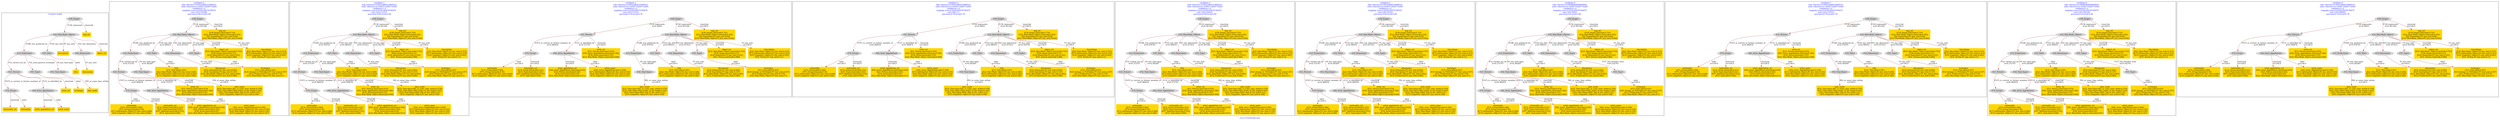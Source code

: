 digraph n0 {
fontcolor="blue"
remincross="true"
label="s12-s-19-artworks.json"
subgraph cluster_0 {
label="1-correct model"
n2[style="filled",color="white",fillcolor="lightgray",label="E12_Production1"];
n3[style="filled",color="white",fillcolor="lightgray",label="E21_Person1"];
n4[style="filled",color="white",fillcolor="lightgray",label="E55_Type1"];
n5[style="filled",color="white",fillcolor="lightgray",label="E52_Time-Span1"];
n6[style="filled",color="white",fillcolor="lightgray",label="E74_Group1"];
n7[style="filled",color="white",fillcolor="lightgray",label="E82_Actor_Appellation1"];
n8[shape="plaintext",style="filled",fillcolor="gold",label="artist_uri"];
n9[style="filled",color="white",fillcolor="lightgray",label="E22_Man-Made_Object1"];
n10[style="filled",color="white",fillcolor="lightgray",label="E35_Title1"];
n11[shape="plaintext",style="filled",fillcolor="gold",label="description"];
n12[style="filled",color="white",fillcolor="lightgray",label="E54_Dimension1"];
n13[shape="plaintext",style="filled",fillcolor="gold",label="object_uri"];
n14[shape="plaintext",style="filled",fillcolor="gold",label="title"];
n15[style="filled",color="white",fillcolor="lightgray",label="E38_Image1"];
n16[shape="plaintext",style="filled",fillcolor="gold",label="img_url"];
n17[shape="plaintext",style="filled",fillcolor="gold",label="date_made"];
n18[shape="plaintext",style="filled",fillcolor="gold",label="dimensions"];
n19[shape="plaintext",style="filled",fillcolor="gold",label="technique"];
n20[shape="plaintext",style="filled",fillcolor="gold",label="nationality_uri"];
n21[shape="plaintext",style="filled",fillcolor="gold",label="nationality"];
n22[shape="plaintext",style="filled",fillcolor="gold",label="artist_appellation_uri"];
n23[shape="plaintext",style="filled",fillcolor="gold",label="artist_name"];
}
subgraph cluster_1 {
label="candidate 0\nlink coherence:0.09523809523809523\nnode coherence:0.14285714285714285\nconfidence:1.0\nmapping score:0.4226190476190476\ncost:1203.105409\n-precision:0.89-recall:0.89"
n25[style="filled",color="white",fillcolor="lightgray",label="E12_Production1"];
n26[style="filled",color="white",fillcolor="lightgray",label="E21_Person1"];
n27[style="filled",color="white",fillcolor="lightgray",label="E52_Time-Span1"];
n28[style="filled",color="white",fillcolor="lightgray",label="E74_Group1"];
n29[style="filled",color="white",fillcolor="lightgray",label="E82_Actor_Appellation1"];
n30[style="filled",color="white",fillcolor="lightgray",label="E22_Man-Made_Object1"];
n31[style="filled",color="white",fillcolor="lightgray",label="E35_Title1"];
n32[style="filled",color="white",fillcolor="lightgray",label="E54_Dimension1"];
n33[style="filled",color="white",fillcolor="lightgray",label="E55_Type2"];
n34[style="filled",color="white",fillcolor="lightgray",label="E38_Image1"];
n35[shape="plaintext",style="filled",fillcolor="gold",label="technique\n[E55_Type,label,0.425]\n[E29_Design_or_Procedure,P3_has_note,0.297]\n[E12_Production,P3_has_note,0.179]\n[E22_Man-Made_Object,P3_has_note,0.1]"];
n36[shape="plaintext",style="filled",fillcolor="gold",label="artist_appellation_uri\n[E82_Actor_Appellation,classLink,0.634]\n[E21_Person,classLink,0.325]\n[E39_Actor,classLink,0.03]\n[E22_Man-Made_Object,classLink,0.011]"];
n37[shape="plaintext",style="filled",fillcolor="gold",label="title\n[E35_Title,label,0.281]\n[E22_Man-Made_Object,P3_has_note,0.268]\n[E73_Information_Object,P3_has_note,0.263]\n[E33_Linguistic_Object,P3_has_note,0.188]"];
n38[shape="plaintext",style="filled",fillcolor="gold",label="object_uri\n[E22_Man-Made_Object,classLink,0.723]\n[E38_Image,classLink,0.11]\n[E54_Dimension,P3_has_note,0.101]\n[E21_Person,classLink,0.066]"];
n39[shape="plaintext",style="filled",fillcolor="gold",label="artist_name\n[E82_Actor_Appellation,label,0.506]\n[E73_Information_Object,P3_has_note,0.193]\n[E22_Man-Made_Object,P3_has_note,0.154]\n[E33_Linguistic_Object,P3_has_note,0.147]"];
n40[shape="plaintext",style="filled",fillcolor="gold",label="img_url\n[E38_Image,classLink,0.714]\n[E22_Man-Made_Object,classLink,0.182]\n[E8_Acquisition,P3_has_note,0.06]\n[E22_Man-Made_Object,P3_has_note,0.044]"];
n41[shape="plaintext",style="filled",fillcolor="gold",label="nationality\n[E74_Group,label,0.566]\n[E74_Group,classLink,0.34]\n[E73_Information_Object,P3_has_note,0.048]\n[E33_Linguistic_Object,P3_has_note,0.046]"];
n42[shape="plaintext",style="filled",fillcolor="gold",label="date_made\n[E52_Time-Span,P82_at_some_time_within,0.578]\n[E52_Time-Span,P82a_begin_of_the_begin,0.183]\n[E52_Time-Span,P82b_end_of_the_end,0.131]\n[E33_Linguistic_Object,P3_has_note,0.108]"];
n43[shape="plaintext",style="filled",fillcolor="gold",label="artist_uri\n[E21_Person,classLink,0.474]\n[E82_Actor_Appellation,classLink,0.346]\n[E39_Actor,classLink,0.131]\n[E22_Man-Made_Object,classLink,0.049]"];
n44[shape="plaintext",style="filled",fillcolor="gold",label="dimensions\n[E54_Dimension,P3_has_note,0.692]\n[E34_Inscription,P3_has_note,0.127]\n[E22_Man-Made_Object,P3_has_note,0.092]\n[E12_Production,P3_has_note,0.089]"];
n45[shape="plaintext",style="filled",fillcolor="gold",label="description\n[E22_Man-Made_Object,P3_has_note,0.315]\n[E73_Information_Object,P3_has_note,0.313]\n[E33_Linguistic_Object,P3_has_note,0.263]\n[E21_Person,P3_has_note,0.11]"];
n46[shape="plaintext",style="filled",fillcolor="gold",label="nationality_uri\n[E74_Group,classLink,0.521]\n[E55_Type,classLink,0.221]\n[E57_Material,classLink,0.212]\n[E55_Type,label,0.046]"];
}
subgraph cluster_2 {
label="candidate 1\nlink coherence:0.09523809523809523\nnode coherence:0.14285714285714285\nconfidence:1.0\nmapping score:0.4226190476190476\ncost:1203.123537\n-precision:0.89-recall:0.89"
n48[style="filled",color="white",fillcolor="lightgray",label="E12_Production1"];
n49[style="filled",color="white",fillcolor="lightgray",label="E21_Person1"];
n50[style="filled",color="white",fillcolor="lightgray",label="E52_Time-Span1"];
n51[style="filled",color="white",fillcolor="lightgray",label="E74_Group1"];
n52[style="filled",color="white",fillcolor="lightgray",label="E82_Actor_Appellation2"];
n53[style="filled",color="white",fillcolor="lightgray",label="E22_Man-Made_Object1"];
n54[style="filled",color="white",fillcolor="lightgray",label="E35_Title1"];
n55[style="filled",color="white",fillcolor="lightgray",label="E54_Dimension1"];
n56[style="filled",color="white",fillcolor="lightgray",label="E55_Type2"];
n57[style="filled",color="white",fillcolor="lightgray",label="E38_Image1"];
n58[shape="plaintext",style="filled",fillcolor="gold",label="technique\n[E55_Type,label,0.425]\n[E29_Design_or_Procedure,P3_has_note,0.297]\n[E12_Production,P3_has_note,0.179]\n[E22_Man-Made_Object,P3_has_note,0.1]"];
n59[shape="plaintext",style="filled",fillcolor="gold",label="title\n[E35_Title,label,0.281]\n[E22_Man-Made_Object,P3_has_note,0.268]\n[E73_Information_Object,P3_has_note,0.263]\n[E33_Linguistic_Object,P3_has_note,0.188]"];
n60[shape="plaintext",style="filled",fillcolor="gold",label="object_uri\n[E22_Man-Made_Object,classLink,0.723]\n[E38_Image,classLink,0.11]\n[E54_Dimension,P3_has_note,0.101]\n[E21_Person,classLink,0.066]"];
n61[shape="plaintext",style="filled",fillcolor="gold",label="img_url\n[E38_Image,classLink,0.714]\n[E22_Man-Made_Object,classLink,0.182]\n[E8_Acquisition,P3_has_note,0.06]\n[E22_Man-Made_Object,P3_has_note,0.044]"];
n62[shape="plaintext",style="filled",fillcolor="gold",label="nationality\n[E74_Group,label,0.566]\n[E74_Group,classLink,0.34]\n[E73_Information_Object,P3_has_note,0.048]\n[E33_Linguistic_Object,P3_has_note,0.046]"];
n63[shape="plaintext",style="filled",fillcolor="gold",label="date_made\n[E52_Time-Span,P82_at_some_time_within,0.578]\n[E52_Time-Span,P82a_begin_of_the_begin,0.183]\n[E52_Time-Span,P82b_end_of_the_end,0.131]\n[E33_Linguistic_Object,P3_has_note,0.108]"];
n64[shape="plaintext",style="filled",fillcolor="gold",label="artist_uri\n[E21_Person,classLink,0.474]\n[E82_Actor_Appellation,classLink,0.346]\n[E39_Actor,classLink,0.131]\n[E22_Man-Made_Object,classLink,0.049]"];
n65[shape="plaintext",style="filled",fillcolor="gold",label="artist_appellation_uri\n[E82_Actor_Appellation,classLink,0.634]\n[E21_Person,classLink,0.325]\n[E39_Actor,classLink,0.03]\n[E22_Man-Made_Object,classLink,0.011]"];
n66[shape="plaintext",style="filled",fillcolor="gold",label="dimensions\n[E54_Dimension,P3_has_note,0.692]\n[E34_Inscription,P3_has_note,0.127]\n[E22_Man-Made_Object,P3_has_note,0.092]\n[E12_Production,P3_has_note,0.089]"];
n67[shape="plaintext",style="filled",fillcolor="gold",label="artist_name\n[E82_Actor_Appellation,label,0.506]\n[E73_Information_Object,P3_has_note,0.193]\n[E22_Man-Made_Object,P3_has_note,0.154]\n[E33_Linguistic_Object,P3_has_note,0.147]"];
n68[shape="plaintext",style="filled",fillcolor="gold",label="description\n[E22_Man-Made_Object,P3_has_note,0.315]\n[E73_Information_Object,P3_has_note,0.313]\n[E33_Linguistic_Object,P3_has_note,0.263]\n[E21_Person,P3_has_note,0.11]"];
n69[shape="plaintext",style="filled",fillcolor="gold",label="nationality_uri\n[E74_Group,classLink,0.521]\n[E55_Type,classLink,0.221]\n[E57_Material,classLink,0.212]\n[E55_Type,label,0.046]"];
}
subgraph cluster_3 {
label="candidate 2\nlink coherence:0.09523809523809523\nnode coherence:0.14285714285714285\nconfidence:1.0\nmapping score:0.4226190476190476\ncost:1203.131872\n-precision:0.78-recall:0.78"
n71[style="filled",color="white",fillcolor="lightgray",label="E12_Production1"];
n72[style="filled",color="white",fillcolor="lightgray",label="E52_Time-Span1"];
n73[style="filled",color="white",fillcolor="lightgray",label="E21_Person1"];
n74[style="filled",color="white",fillcolor="lightgray",label="E74_Group1"];
n75[style="filled",color="white",fillcolor="lightgray",label="E82_Actor_Appellation1"];
n76[style="filled",color="white",fillcolor="lightgray",label="E22_Man-Made_Object1"];
n77[style="filled",color="white",fillcolor="lightgray",label="E35_Title1"];
n78[style="filled",color="white",fillcolor="lightgray",label="E54_Dimension1"];
n79[style="filled",color="white",fillcolor="lightgray",label="E55_Type2"];
n80[style="filled",color="white",fillcolor="lightgray",label="E38_Image1"];
n81[shape="plaintext",style="filled",fillcolor="gold",label="technique\n[E55_Type,label,0.425]\n[E29_Design_or_Procedure,P3_has_note,0.297]\n[E12_Production,P3_has_note,0.179]\n[E22_Man-Made_Object,P3_has_note,0.1]"];
n82[shape="plaintext",style="filled",fillcolor="gold",label="artist_appellation_uri\n[E82_Actor_Appellation,classLink,0.634]\n[E21_Person,classLink,0.325]\n[E39_Actor,classLink,0.03]\n[E22_Man-Made_Object,classLink,0.011]"];
n83[shape="plaintext",style="filled",fillcolor="gold",label="title\n[E35_Title,label,0.281]\n[E22_Man-Made_Object,P3_has_note,0.268]\n[E73_Information_Object,P3_has_note,0.263]\n[E33_Linguistic_Object,P3_has_note,0.188]"];
n84[shape="plaintext",style="filled",fillcolor="gold",label="object_uri\n[E22_Man-Made_Object,classLink,0.723]\n[E38_Image,classLink,0.11]\n[E54_Dimension,P3_has_note,0.101]\n[E21_Person,classLink,0.066]"];
n85[shape="plaintext",style="filled",fillcolor="gold",label="artist_name\n[E82_Actor_Appellation,label,0.506]\n[E73_Information_Object,P3_has_note,0.193]\n[E22_Man-Made_Object,P3_has_note,0.154]\n[E33_Linguistic_Object,P3_has_note,0.147]"];
n86[shape="plaintext",style="filled",fillcolor="gold",label="img_url\n[E38_Image,classLink,0.714]\n[E22_Man-Made_Object,classLink,0.182]\n[E8_Acquisition,P3_has_note,0.06]\n[E22_Man-Made_Object,P3_has_note,0.044]"];
n87[shape="plaintext",style="filled",fillcolor="gold",label="nationality\n[E74_Group,label,0.566]\n[E74_Group,classLink,0.34]\n[E73_Information_Object,P3_has_note,0.048]\n[E33_Linguistic_Object,P3_has_note,0.046]"];
n88[shape="plaintext",style="filled",fillcolor="gold",label="date_made\n[E52_Time-Span,P82_at_some_time_within,0.578]\n[E52_Time-Span,P82a_begin_of_the_begin,0.183]\n[E52_Time-Span,P82b_end_of_the_end,0.131]\n[E33_Linguistic_Object,P3_has_note,0.108]"];
n89[shape="plaintext",style="filled",fillcolor="gold",label="artist_uri\n[E21_Person,classLink,0.474]\n[E82_Actor_Appellation,classLink,0.346]\n[E39_Actor,classLink,0.131]\n[E22_Man-Made_Object,classLink,0.049]"];
n90[shape="plaintext",style="filled",fillcolor="gold",label="dimensions\n[E54_Dimension,P3_has_note,0.692]\n[E34_Inscription,P3_has_note,0.127]\n[E22_Man-Made_Object,P3_has_note,0.092]\n[E12_Production,P3_has_note,0.089]"];
n91[shape="plaintext",style="filled",fillcolor="gold",label="description\n[E22_Man-Made_Object,P3_has_note,0.315]\n[E73_Information_Object,P3_has_note,0.313]\n[E33_Linguistic_Object,P3_has_note,0.263]\n[E21_Person,P3_has_note,0.11]"];
n92[shape="plaintext",style="filled",fillcolor="gold",label="nationality_uri\n[E74_Group,classLink,0.521]\n[E55_Type,classLink,0.221]\n[E57_Material,classLink,0.212]\n[E55_Type,label,0.046]"];
}
subgraph cluster_4 {
label="candidate 3\nlink coherence:0.09523809523809523\nnode coherence:0.14285714285714285\nconfidence:1.0\nmapping score:0.4226190476190476\ncost:1203.15\n-precision:0.78-recall:0.78"
n94[style="filled",color="white",fillcolor="lightgray",label="E12_Production1"];
n95[style="filled",color="white",fillcolor="lightgray",label="E52_Time-Span1"];
n96[style="filled",color="white",fillcolor="lightgray",label="E21_Person1"];
n97[style="filled",color="white",fillcolor="lightgray",label="E74_Group1"];
n98[style="filled",color="white",fillcolor="lightgray",label="E82_Actor_Appellation2"];
n99[style="filled",color="white",fillcolor="lightgray",label="E22_Man-Made_Object1"];
n100[style="filled",color="white",fillcolor="lightgray",label="E35_Title1"];
n101[style="filled",color="white",fillcolor="lightgray",label="E54_Dimension1"];
n102[style="filled",color="white",fillcolor="lightgray",label="E55_Type2"];
n103[style="filled",color="white",fillcolor="lightgray",label="E38_Image1"];
n104[shape="plaintext",style="filled",fillcolor="gold",label="technique\n[E55_Type,label,0.425]\n[E29_Design_or_Procedure,P3_has_note,0.297]\n[E12_Production,P3_has_note,0.179]\n[E22_Man-Made_Object,P3_has_note,0.1]"];
n105[shape="plaintext",style="filled",fillcolor="gold",label="title\n[E35_Title,label,0.281]\n[E22_Man-Made_Object,P3_has_note,0.268]\n[E73_Information_Object,P3_has_note,0.263]\n[E33_Linguistic_Object,P3_has_note,0.188]"];
n106[shape="plaintext",style="filled",fillcolor="gold",label="object_uri\n[E22_Man-Made_Object,classLink,0.723]\n[E38_Image,classLink,0.11]\n[E54_Dimension,P3_has_note,0.101]\n[E21_Person,classLink,0.066]"];
n107[shape="plaintext",style="filled",fillcolor="gold",label="img_url\n[E38_Image,classLink,0.714]\n[E22_Man-Made_Object,classLink,0.182]\n[E8_Acquisition,P3_has_note,0.06]\n[E22_Man-Made_Object,P3_has_note,0.044]"];
n108[shape="plaintext",style="filled",fillcolor="gold",label="nationality\n[E74_Group,label,0.566]\n[E74_Group,classLink,0.34]\n[E73_Information_Object,P3_has_note,0.048]\n[E33_Linguistic_Object,P3_has_note,0.046]"];
n109[shape="plaintext",style="filled",fillcolor="gold",label="date_made\n[E52_Time-Span,P82_at_some_time_within,0.578]\n[E52_Time-Span,P82a_begin_of_the_begin,0.183]\n[E52_Time-Span,P82b_end_of_the_end,0.131]\n[E33_Linguistic_Object,P3_has_note,0.108]"];
n110[shape="plaintext",style="filled",fillcolor="gold",label="artist_uri\n[E21_Person,classLink,0.474]\n[E82_Actor_Appellation,classLink,0.346]\n[E39_Actor,classLink,0.131]\n[E22_Man-Made_Object,classLink,0.049]"];
n111[shape="plaintext",style="filled",fillcolor="gold",label="artist_appellation_uri\n[E82_Actor_Appellation,classLink,0.634]\n[E21_Person,classLink,0.325]\n[E39_Actor,classLink,0.03]\n[E22_Man-Made_Object,classLink,0.011]"];
n112[shape="plaintext",style="filled",fillcolor="gold",label="dimensions\n[E54_Dimension,P3_has_note,0.692]\n[E34_Inscription,P3_has_note,0.127]\n[E22_Man-Made_Object,P3_has_note,0.092]\n[E12_Production,P3_has_note,0.089]"];
n113[shape="plaintext",style="filled",fillcolor="gold",label="artist_name\n[E82_Actor_Appellation,label,0.506]\n[E73_Information_Object,P3_has_note,0.193]\n[E22_Man-Made_Object,P3_has_note,0.154]\n[E33_Linguistic_Object,P3_has_note,0.147]"];
n114[shape="plaintext",style="filled",fillcolor="gold",label="description\n[E22_Man-Made_Object,P3_has_note,0.315]\n[E73_Information_Object,P3_has_note,0.313]\n[E33_Linguistic_Object,P3_has_note,0.263]\n[E21_Person,P3_has_note,0.11]"];
n115[shape="plaintext",style="filled",fillcolor="gold",label="nationality_uri\n[E74_Group,classLink,0.521]\n[E55_Type,classLink,0.221]\n[E57_Material,classLink,0.212]\n[E55_Type,label,0.046]"];
}
subgraph cluster_5 {
label="candidate 4\nlink coherence:0.09523809523809523\nnode coherence:0.14285714285714285\nconfidence:1.0\nmapping score:0.4226190476190476\ncost:1203.244051\n-precision:0.89-recall:0.89"
n117[style="filled",color="white",fillcolor="lightgray",label="E12_Production1"];
n118[style="filled",color="white",fillcolor="lightgray",label="E21_Person1"];
n119[style="filled",color="white",fillcolor="lightgray",label="E52_Time-Span1"];
n120[style="filled",color="white",fillcolor="lightgray",label="E74_Group1"];
n121[style="filled",color="white",fillcolor="lightgray",label="E82_Actor_Appellation1"];
n122[style="filled",color="white",fillcolor="lightgray",label="E22_Man-Made_Object1"];
n123[style="filled",color="white",fillcolor="lightgray",label="E35_Title1"];
n124[style="filled",color="white",fillcolor="lightgray",label="E54_Dimension1"];
n125[style="filled",color="white",fillcolor="lightgray",label="E55_Type1"];
n126[style="filled",color="white",fillcolor="lightgray",label="E38_Image1"];
n127[shape="plaintext",style="filled",fillcolor="gold",label="artist_appellation_uri\n[E82_Actor_Appellation,classLink,0.634]\n[E21_Person,classLink,0.325]\n[E39_Actor,classLink,0.03]\n[E22_Man-Made_Object,classLink,0.011]"];
n128[shape="plaintext",style="filled",fillcolor="gold",label="title\n[E35_Title,label,0.281]\n[E22_Man-Made_Object,P3_has_note,0.268]\n[E73_Information_Object,P3_has_note,0.263]\n[E33_Linguistic_Object,P3_has_note,0.188]"];
n129[shape="plaintext",style="filled",fillcolor="gold",label="object_uri\n[E22_Man-Made_Object,classLink,0.723]\n[E38_Image,classLink,0.11]\n[E54_Dimension,P3_has_note,0.101]\n[E21_Person,classLink,0.066]"];
n130[shape="plaintext",style="filled",fillcolor="gold",label="artist_name\n[E82_Actor_Appellation,label,0.506]\n[E73_Information_Object,P3_has_note,0.193]\n[E22_Man-Made_Object,P3_has_note,0.154]\n[E33_Linguistic_Object,P3_has_note,0.147]"];
n131[shape="plaintext",style="filled",fillcolor="gold",label="img_url\n[E38_Image,classLink,0.714]\n[E22_Man-Made_Object,classLink,0.182]\n[E8_Acquisition,P3_has_note,0.06]\n[E22_Man-Made_Object,P3_has_note,0.044]"];
n132[shape="plaintext",style="filled",fillcolor="gold",label="nationality\n[E74_Group,label,0.566]\n[E74_Group,classLink,0.34]\n[E73_Information_Object,P3_has_note,0.048]\n[E33_Linguistic_Object,P3_has_note,0.046]"];
n133[shape="plaintext",style="filled",fillcolor="gold",label="date_made\n[E52_Time-Span,P82_at_some_time_within,0.578]\n[E52_Time-Span,P82a_begin_of_the_begin,0.183]\n[E52_Time-Span,P82b_end_of_the_end,0.131]\n[E33_Linguistic_Object,P3_has_note,0.108]"];
n134[shape="plaintext",style="filled",fillcolor="gold",label="artist_uri\n[E21_Person,classLink,0.474]\n[E82_Actor_Appellation,classLink,0.346]\n[E39_Actor,classLink,0.131]\n[E22_Man-Made_Object,classLink,0.049]"];
n135[shape="plaintext",style="filled",fillcolor="gold",label="dimensions\n[E54_Dimension,P3_has_note,0.692]\n[E34_Inscription,P3_has_note,0.127]\n[E22_Man-Made_Object,P3_has_note,0.092]\n[E12_Production,P3_has_note,0.089]"];
n136[shape="plaintext",style="filled",fillcolor="gold",label="technique\n[E55_Type,label,0.425]\n[E29_Design_or_Procedure,P3_has_note,0.297]\n[E12_Production,P3_has_note,0.179]\n[E22_Man-Made_Object,P3_has_note,0.1]"];
n137[shape="plaintext",style="filled",fillcolor="gold",label="description\n[E22_Man-Made_Object,P3_has_note,0.315]\n[E73_Information_Object,P3_has_note,0.313]\n[E33_Linguistic_Object,P3_has_note,0.263]\n[E21_Person,P3_has_note,0.11]"];
n138[shape="plaintext",style="filled",fillcolor="gold",label="nationality_uri\n[E74_Group,classLink,0.521]\n[E55_Type,classLink,0.221]\n[E57_Material,classLink,0.212]\n[E55_Type,label,0.046]"];
}
subgraph cluster_6 {
label="candidate 5\nlink coherence:0.09523809523809523\nnode coherence:0.14285714285714285\nconfidence:1.0\nmapping score:0.4226190476190476\ncost:1203.26218\n-precision:0.89-recall:0.89"
n140[style="filled",color="white",fillcolor="lightgray",label="E12_Production1"];
n141[style="filled",color="white",fillcolor="lightgray",label="E21_Person1"];
n142[style="filled",color="white",fillcolor="lightgray",label="E52_Time-Span1"];
n143[style="filled",color="white",fillcolor="lightgray",label="E74_Group1"];
n144[style="filled",color="white",fillcolor="lightgray",label="E82_Actor_Appellation2"];
n145[style="filled",color="white",fillcolor="lightgray",label="E22_Man-Made_Object1"];
n146[style="filled",color="white",fillcolor="lightgray",label="E35_Title1"];
n147[style="filled",color="white",fillcolor="lightgray",label="E54_Dimension1"];
n148[style="filled",color="white",fillcolor="lightgray",label="E55_Type1"];
n149[style="filled",color="white",fillcolor="lightgray",label="E38_Image1"];
n150[shape="plaintext",style="filled",fillcolor="gold",label="title\n[E35_Title,label,0.281]\n[E22_Man-Made_Object,P3_has_note,0.268]\n[E73_Information_Object,P3_has_note,0.263]\n[E33_Linguistic_Object,P3_has_note,0.188]"];
n151[shape="plaintext",style="filled",fillcolor="gold",label="object_uri\n[E22_Man-Made_Object,classLink,0.723]\n[E38_Image,classLink,0.11]\n[E54_Dimension,P3_has_note,0.101]\n[E21_Person,classLink,0.066]"];
n152[shape="plaintext",style="filled",fillcolor="gold",label="img_url\n[E38_Image,classLink,0.714]\n[E22_Man-Made_Object,classLink,0.182]\n[E8_Acquisition,P3_has_note,0.06]\n[E22_Man-Made_Object,P3_has_note,0.044]"];
n153[shape="plaintext",style="filled",fillcolor="gold",label="nationality\n[E74_Group,label,0.566]\n[E74_Group,classLink,0.34]\n[E73_Information_Object,P3_has_note,0.048]\n[E33_Linguistic_Object,P3_has_note,0.046]"];
n154[shape="plaintext",style="filled",fillcolor="gold",label="date_made\n[E52_Time-Span,P82_at_some_time_within,0.578]\n[E52_Time-Span,P82a_begin_of_the_begin,0.183]\n[E52_Time-Span,P82b_end_of_the_end,0.131]\n[E33_Linguistic_Object,P3_has_note,0.108]"];
n155[shape="plaintext",style="filled",fillcolor="gold",label="artist_uri\n[E21_Person,classLink,0.474]\n[E82_Actor_Appellation,classLink,0.346]\n[E39_Actor,classLink,0.131]\n[E22_Man-Made_Object,classLink,0.049]"];
n156[shape="plaintext",style="filled",fillcolor="gold",label="artist_appellation_uri\n[E82_Actor_Appellation,classLink,0.634]\n[E21_Person,classLink,0.325]\n[E39_Actor,classLink,0.03]\n[E22_Man-Made_Object,classLink,0.011]"];
n157[shape="plaintext",style="filled",fillcolor="gold",label="dimensions\n[E54_Dimension,P3_has_note,0.692]\n[E34_Inscription,P3_has_note,0.127]\n[E22_Man-Made_Object,P3_has_note,0.092]\n[E12_Production,P3_has_note,0.089]"];
n158[shape="plaintext",style="filled",fillcolor="gold",label="technique\n[E55_Type,label,0.425]\n[E29_Design_or_Procedure,P3_has_note,0.297]\n[E12_Production,P3_has_note,0.179]\n[E22_Man-Made_Object,P3_has_note,0.1]"];
n159[shape="plaintext",style="filled",fillcolor="gold",label="artist_name\n[E82_Actor_Appellation,label,0.506]\n[E73_Information_Object,P3_has_note,0.193]\n[E22_Man-Made_Object,P3_has_note,0.154]\n[E33_Linguistic_Object,P3_has_note,0.147]"];
n160[shape="plaintext",style="filled",fillcolor="gold",label="description\n[E22_Man-Made_Object,P3_has_note,0.315]\n[E73_Information_Object,P3_has_note,0.313]\n[E33_Linguistic_Object,P3_has_note,0.263]\n[E21_Person,P3_has_note,0.11]"];
n161[shape="plaintext",style="filled",fillcolor="gold",label="nationality_uri\n[E74_Group,classLink,0.521]\n[E55_Type,classLink,0.221]\n[E57_Material,classLink,0.212]\n[E55_Type,label,0.046]"];
}
subgraph cluster_7 {
label="candidate 6\nlink coherence:0.09090909090909091\nnode coherence:0.14285714285714285\nconfidence:1.0\nmapping score:0.4226190476190476\ncost:1203.26811\n-precision:0.8-recall:0.89"
n163[style="filled",color="white",fillcolor="lightgray",label="E12_Production1"];
n164[style="filled",color="white",fillcolor="lightgray",label="E21_Person1"];
n165[style="filled",color="white",fillcolor="lightgray",label="E52_Time-Span1"];
n166[style="filled",color="white",fillcolor="lightgray",label="E74_Group1"];
n167[style="filled",color="white",fillcolor="lightgray",label="E82_Actor_Appellation1"];
n168[style="filled",color="white",fillcolor="lightgray",label="E22_Man-Made_Object1"];
n169[style="filled",color="white",fillcolor="lightgray",label="E35_Title1"];
n170[style="filled",color="white",fillcolor="lightgray",label="E54_Dimension1"];
n171[style="filled",color="white",fillcolor="lightgray",label="E55_Type2"];
n172[style="filled",color="white",fillcolor="lightgray",label="E38_Image1"];
n173[style="filled",color="white",fillcolor="lightgray",label="E55_Type1"];
n174[shape="plaintext",style="filled",fillcolor="gold",label="artist_appellation_uri\n[E82_Actor_Appellation,classLink,0.634]\n[E21_Person,classLink,0.325]\n[E39_Actor,classLink,0.03]\n[E22_Man-Made_Object,classLink,0.011]"];
n175[shape="plaintext",style="filled",fillcolor="gold",label="title\n[E35_Title,label,0.281]\n[E22_Man-Made_Object,P3_has_note,0.268]\n[E73_Information_Object,P3_has_note,0.263]\n[E33_Linguistic_Object,P3_has_note,0.188]"];
n176[shape="plaintext",style="filled",fillcolor="gold",label="object_uri\n[E22_Man-Made_Object,classLink,0.723]\n[E38_Image,classLink,0.11]\n[E54_Dimension,P3_has_note,0.101]\n[E21_Person,classLink,0.066]"];
n177[shape="plaintext",style="filled",fillcolor="gold",label="artist_name\n[E82_Actor_Appellation,label,0.506]\n[E73_Information_Object,P3_has_note,0.193]\n[E22_Man-Made_Object,P3_has_note,0.154]\n[E33_Linguistic_Object,P3_has_note,0.147]"];
n178[shape="plaintext",style="filled",fillcolor="gold",label="img_url\n[E38_Image,classLink,0.714]\n[E22_Man-Made_Object,classLink,0.182]\n[E8_Acquisition,P3_has_note,0.06]\n[E22_Man-Made_Object,P3_has_note,0.044]"];
n179[shape="plaintext",style="filled",fillcolor="gold",label="nationality\n[E74_Group,label,0.566]\n[E74_Group,classLink,0.34]\n[E73_Information_Object,P3_has_note,0.048]\n[E33_Linguistic_Object,P3_has_note,0.046]"];
n180[shape="plaintext",style="filled",fillcolor="gold",label="date_made\n[E52_Time-Span,P82_at_some_time_within,0.578]\n[E52_Time-Span,P82a_begin_of_the_begin,0.183]\n[E52_Time-Span,P82b_end_of_the_end,0.131]\n[E33_Linguistic_Object,P3_has_note,0.108]"];
n181[shape="plaintext",style="filled",fillcolor="gold",label="artist_uri\n[E21_Person,classLink,0.474]\n[E82_Actor_Appellation,classLink,0.346]\n[E39_Actor,classLink,0.131]\n[E22_Man-Made_Object,classLink,0.049]"];
n182[shape="plaintext",style="filled",fillcolor="gold",label="dimensions\n[E54_Dimension,P3_has_note,0.692]\n[E34_Inscription,P3_has_note,0.127]\n[E22_Man-Made_Object,P3_has_note,0.092]\n[E12_Production,P3_has_note,0.089]"];
n183[shape="plaintext",style="filled",fillcolor="gold",label="technique\n[E55_Type,label,0.425]\n[E29_Design_or_Procedure,P3_has_note,0.297]\n[E12_Production,P3_has_note,0.179]\n[E22_Man-Made_Object,P3_has_note,0.1]"];
n184[shape="plaintext",style="filled",fillcolor="gold",label="description\n[E22_Man-Made_Object,P3_has_note,0.315]\n[E73_Information_Object,P3_has_note,0.313]\n[E33_Linguistic_Object,P3_has_note,0.263]\n[E21_Person,P3_has_note,0.11]"];
n185[shape="plaintext",style="filled",fillcolor="gold",label="nationality_uri\n[E74_Group,classLink,0.521]\n[E55_Type,classLink,0.221]\n[E57_Material,classLink,0.212]\n[E55_Type,label,0.046]"];
}
subgraph cluster_8 {
label="candidate 7\nlink coherence:0.09523809523809523\nnode coherence:0.14285714285714285\nconfidence:1.0\nmapping score:0.4226190476190476\ncost:1203.270514\n-precision:0.78-recall:0.78"
n187[style="filled",color="white",fillcolor="lightgray",label="E12_Production1"];
n188[style="filled",color="white",fillcolor="lightgray",label="E52_Time-Span1"];
n189[style="filled",color="white",fillcolor="lightgray",label="E21_Person1"];
n190[style="filled",color="white",fillcolor="lightgray",label="E74_Group1"];
n191[style="filled",color="white",fillcolor="lightgray",label="E82_Actor_Appellation1"];
n192[style="filled",color="white",fillcolor="lightgray",label="E22_Man-Made_Object1"];
n193[style="filled",color="white",fillcolor="lightgray",label="E35_Title1"];
n194[style="filled",color="white",fillcolor="lightgray",label="E54_Dimension1"];
n195[style="filled",color="white",fillcolor="lightgray",label="E55_Type1"];
n196[style="filled",color="white",fillcolor="lightgray",label="E38_Image1"];
n197[shape="plaintext",style="filled",fillcolor="gold",label="artist_appellation_uri\n[E82_Actor_Appellation,classLink,0.634]\n[E21_Person,classLink,0.325]\n[E39_Actor,classLink,0.03]\n[E22_Man-Made_Object,classLink,0.011]"];
n198[shape="plaintext",style="filled",fillcolor="gold",label="title\n[E35_Title,label,0.281]\n[E22_Man-Made_Object,P3_has_note,0.268]\n[E73_Information_Object,P3_has_note,0.263]\n[E33_Linguistic_Object,P3_has_note,0.188]"];
n199[shape="plaintext",style="filled",fillcolor="gold",label="object_uri\n[E22_Man-Made_Object,classLink,0.723]\n[E38_Image,classLink,0.11]\n[E54_Dimension,P3_has_note,0.101]\n[E21_Person,classLink,0.066]"];
n200[shape="plaintext",style="filled",fillcolor="gold",label="artist_name\n[E82_Actor_Appellation,label,0.506]\n[E73_Information_Object,P3_has_note,0.193]\n[E22_Man-Made_Object,P3_has_note,0.154]\n[E33_Linguistic_Object,P3_has_note,0.147]"];
n201[shape="plaintext",style="filled",fillcolor="gold",label="img_url\n[E38_Image,classLink,0.714]\n[E22_Man-Made_Object,classLink,0.182]\n[E8_Acquisition,P3_has_note,0.06]\n[E22_Man-Made_Object,P3_has_note,0.044]"];
n202[shape="plaintext",style="filled",fillcolor="gold",label="nationality\n[E74_Group,label,0.566]\n[E74_Group,classLink,0.34]\n[E73_Information_Object,P3_has_note,0.048]\n[E33_Linguistic_Object,P3_has_note,0.046]"];
n203[shape="plaintext",style="filled",fillcolor="gold",label="date_made\n[E52_Time-Span,P82_at_some_time_within,0.578]\n[E52_Time-Span,P82a_begin_of_the_begin,0.183]\n[E52_Time-Span,P82b_end_of_the_end,0.131]\n[E33_Linguistic_Object,P3_has_note,0.108]"];
n204[shape="plaintext",style="filled",fillcolor="gold",label="artist_uri\n[E21_Person,classLink,0.474]\n[E82_Actor_Appellation,classLink,0.346]\n[E39_Actor,classLink,0.131]\n[E22_Man-Made_Object,classLink,0.049]"];
n205[shape="plaintext",style="filled",fillcolor="gold",label="dimensions\n[E54_Dimension,P3_has_note,0.692]\n[E34_Inscription,P3_has_note,0.127]\n[E22_Man-Made_Object,P3_has_note,0.092]\n[E12_Production,P3_has_note,0.089]"];
n206[shape="plaintext",style="filled",fillcolor="gold",label="technique\n[E55_Type,label,0.425]\n[E29_Design_or_Procedure,P3_has_note,0.297]\n[E12_Production,P3_has_note,0.179]\n[E22_Man-Made_Object,P3_has_note,0.1]"];
n207[shape="plaintext",style="filled",fillcolor="gold",label="description\n[E22_Man-Made_Object,P3_has_note,0.315]\n[E73_Information_Object,P3_has_note,0.313]\n[E33_Linguistic_Object,P3_has_note,0.263]\n[E21_Person,P3_has_note,0.11]"];
n208[shape="plaintext",style="filled",fillcolor="gold",label="nationality_uri\n[E74_Group,classLink,0.521]\n[E55_Type,classLink,0.221]\n[E57_Material,classLink,0.212]\n[E55_Type,label,0.046]"];
}
subgraph cluster_9 {
label="candidate 8\nlink coherence:0.09090909090909091\nnode coherence:0.14285714285714285\nconfidence:1.0\nmapping score:0.4226190476190476\ncost:1203.286238\n-precision:0.8-recall:0.89"
n210[style="filled",color="white",fillcolor="lightgray",label="E12_Production1"];
n211[style="filled",color="white",fillcolor="lightgray",label="E21_Person1"];
n212[style="filled",color="white",fillcolor="lightgray",label="E52_Time-Span1"];
n213[style="filled",color="white",fillcolor="lightgray",label="E74_Group1"];
n214[style="filled",color="white",fillcolor="lightgray",label="E82_Actor_Appellation2"];
n215[style="filled",color="white",fillcolor="lightgray",label="E22_Man-Made_Object1"];
n216[style="filled",color="white",fillcolor="lightgray",label="E35_Title1"];
n217[style="filled",color="white",fillcolor="lightgray",label="E54_Dimension1"];
n218[style="filled",color="white",fillcolor="lightgray",label="E55_Type2"];
n219[style="filled",color="white",fillcolor="lightgray",label="E38_Image1"];
n220[style="filled",color="white",fillcolor="lightgray",label="E55_Type1"];
n221[shape="plaintext",style="filled",fillcolor="gold",label="title\n[E35_Title,label,0.281]\n[E22_Man-Made_Object,P3_has_note,0.268]\n[E73_Information_Object,P3_has_note,0.263]\n[E33_Linguistic_Object,P3_has_note,0.188]"];
n222[shape="plaintext",style="filled",fillcolor="gold",label="object_uri\n[E22_Man-Made_Object,classLink,0.723]\n[E38_Image,classLink,0.11]\n[E54_Dimension,P3_has_note,0.101]\n[E21_Person,classLink,0.066]"];
n223[shape="plaintext",style="filled",fillcolor="gold",label="img_url\n[E38_Image,classLink,0.714]\n[E22_Man-Made_Object,classLink,0.182]\n[E8_Acquisition,P3_has_note,0.06]\n[E22_Man-Made_Object,P3_has_note,0.044]"];
n224[shape="plaintext",style="filled",fillcolor="gold",label="nationality\n[E74_Group,label,0.566]\n[E74_Group,classLink,0.34]\n[E73_Information_Object,P3_has_note,0.048]\n[E33_Linguistic_Object,P3_has_note,0.046]"];
n225[shape="plaintext",style="filled",fillcolor="gold",label="date_made\n[E52_Time-Span,P82_at_some_time_within,0.578]\n[E52_Time-Span,P82a_begin_of_the_begin,0.183]\n[E52_Time-Span,P82b_end_of_the_end,0.131]\n[E33_Linguistic_Object,P3_has_note,0.108]"];
n226[shape="plaintext",style="filled",fillcolor="gold",label="artist_uri\n[E21_Person,classLink,0.474]\n[E82_Actor_Appellation,classLink,0.346]\n[E39_Actor,classLink,0.131]\n[E22_Man-Made_Object,classLink,0.049]"];
n227[shape="plaintext",style="filled",fillcolor="gold",label="artist_appellation_uri\n[E82_Actor_Appellation,classLink,0.634]\n[E21_Person,classLink,0.325]\n[E39_Actor,classLink,0.03]\n[E22_Man-Made_Object,classLink,0.011]"];
n228[shape="plaintext",style="filled",fillcolor="gold",label="dimensions\n[E54_Dimension,P3_has_note,0.692]\n[E34_Inscription,P3_has_note,0.127]\n[E22_Man-Made_Object,P3_has_note,0.092]\n[E12_Production,P3_has_note,0.089]"];
n229[shape="plaintext",style="filled",fillcolor="gold",label="technique\n[E55_Type,label,0.425]\n[E29_Design_or_Procedure,P3_has_note,0.297]\n[E12_Production,P3_has_note,0.179]\n[E22_Man-Made_Object,P3_has_note,0.1]"];
n230[shape="plaintext",style="filled",fillcolor="gold",label="artist_name\n[E82_Actor_Appellation,label,0.506]\n[E73_Information_Object,P3_has_note,0.193]\n[E22_Man-Made_Object,P3_has_note,0.154]\n[E33_Linguistic_Object,P3_has_note,0.147]"];
n231[shape="plaintext",style="filled",fillcolor="gold",label="description\n[E22_Man-Made_Object,P3_has_note,0.315]\n[E73_Information_Object,P3_has_note,0.313]\n[E33_Linguistic_Object,P3_has_note,0.263]\n[E21_Person,P3_has_note,0.11]"];
n232[shape="plaintext",style="filled",fillcolor="gold",label="nationality_uri\n[E74_Group,classLink,0.521]\n[E55_Type,classLink,0.221]\n[E57_Material,classLink,0.212]\n[E55_Type,label,0.046]"];
}
subgraph cluster_10 {
label="candidate 9\nlink coherence:0.09523809523809523\nnode coherence:0.14285714285714285\nconfidence:1.0\nmapping score:0.4226190476190476\ncost:1203.288643\n-precision:0.78-recall:0.78"
n234[style="filled",color="white",fillcolor="lightgray",label="E12_Production1"];
n235[style="filled",color="white",fillcolor="lightgray",label="E52_Time-Span1"];
n236[style="filled",color="white",fillcolor="lightgray",label="E21_Person1"];
n237[style="filled",color="white",fillcolor="lightgray",label="E74_Group1"];
n238[style="filled",color="white",fillcolor="lightgray",label="E82_Actor_Appellation2"];
n239[style="filled",color="white",fillcolor="lightgray",label="E22_Man-Made_Object1"];
n240[style="filled",color="white",fillcolor="lightgray",label="E35_Title1"];
n241[style="filled",color="white",fillcolor="lightgray",label="E54_Dimension1"];
n242[style="filled",color="white",fillcolor="lightgray",label="E55_Type1"];
n243[style="filled",color="white",fillcolor="lightgray",label="E38_Image1"];
n244[shape="plaintext",style="filled",fillcolor="gold",label="title\n[E35_Title,label,0.281]\n[E22_Man-Made_Object,P3_has_note,0.268]\n[E73_Information_Object,P3_has_note,0.263]\n[E33_Linguistic_Object,P3_has_note,0.188]"];
n245[shape="plaintext",style="filled",fillcolor="gold",label="object_uri\n[E22_Man-Made_Object,classLink,0.723]\n[E38_Image,classLink,0.11]\n[E54_Dimension,P3_has_note,0.101]\n[E21_Person,classLink,0.066]"];
n246[shape="plaintext",style="filled",fillcolor="gold",label="img_url\n[E38_Image,classLink,0.714]\n[E22_Man-Made_Object,classLink,0.182]\n[E8_Acquisition,P3_has_note,0.06]\n[E22_Man-Made_Object,P3_has_note,0.044]"];
n247[shape="plaintext",style="filled",fillcolor="gold",label="nationality\n[E74_Group,label,0.566]\n[E74_Group,classLink,0.34]\n[E73_Information_Object,P3_has_note,0.048]\n[E33_Linguistic_Object,P3_has_note,0.046]"];
n248[shape="plaintext",style="filled",fillcolor="gold",label="date_made\n[E52_Time-Span,P82_at_some_time_within,0.578]\n[E52_Time-Span,P82a_begin_of_the_begin,0.183]\n[E52_Time-Span,P82b_end_of_the_end,0.131]\n[E33_Linguistic_Object,P3_has_note,0.108]"];
n249[shape="plaintext",style="filled",fillcolor="gold",label="artist_uri\n[E21_Person,classLink,0.474]\n[E82_Actor_Appellation,classLink,0.346]\n[E39_Actor,classLink,0.131]\n[E22_Man-Made_Object,classLink,0.049]"];
n250[shape="plaintext",style="filled",fillcolor="gold",label="artist_appellation_uri\n[E82_Actor_Appellation,classLink,0.634]\n[E21_Person,classLink,0.325]\n[E39_Actor,classLink,0.03]\n[E22_Man-Made_Object,classLink,0.011]"];
n251[shape="plaintext",style="filled",fillcolor="gold",label="dimensions\n[E54_Dimension,P3_has_note,0.692]\n[E34_Inscription,P3_has_note,0.127]\n[E22_Man-Made_Object,P3_has_note,0.092]\n[E12_Production,P3_has_note,0.089]"];
n252[shape="plaintext",style="filled",fillcolor="gold",label="technique\n[E55_Type,label,0.425]\n[E29_Design_or_Procedure,P3_has_note,0.297]\n[E12_Production,P3_has_note,0.179]\n[E22_Man-Made_Object,P3_has_note,0.1]"];
n253[shape="plaintext",style="filled",fillcolor="gold",label="artist_name\n[E82_Actor_Appellation,label,0.506]\n[E73_Information_Object,P3_has_note,0.193]\n[E22_Man-Made_Object,P3_has_note,0.154]\n[E33_Linguistic_Object,P3_has_note,0.147]"];
n254[shape="plaintext",style="filled",fillcolor="gold",label="description\n[E22_Man-Made_Object,P3_has_note,0.315]\n[E73_Information_Object,P3_has_note,0.313]\n[E33_Linguistic_Object,P3_has_note,0.263]\n[E21_Person,P3_has_note,0.11]"];
n255[shape="plaintext",style="filled",fillcolor="gold",label="nationality_uri\n[E74_Group,classLink,0.521]\n[E55_Type,classLink,0.221]\n[E57_Material,classLink,0.212]\n[E55_Type,label,0.046]"];
}
n2 -> n3[color="brown",fontcolor="black",label="P14_carried_out_by"]
n2 -> n4[color="brown",fontcolor="black",label="P32_used_general_technique"]
n2 -> n5[color="brown",fontcolor="black",label="P4_has_time-span"]
n3 -> n6[color="brown",fontcolor="black",label="P107i_is_current_or_former_member_of"]
n3 -> n7[color="brown",fontcolor="black",label="P131_is_identified_by"]
n3 -> n8[color="brown",fontcolor="black",label="classLink"]
n9 -> n10[color="brown",fontcolor="black",label="P102_has_title"]
n9 -> n2[color="brown",fontcolor="black",label="P108i_was_produced_by"]
n9 -> n11[color="brown",fontcolor="black",label="P3_has_note"]
n9 -> n12[color="brown",fontcolor="black",label="P43_has_dimension"]
n9 -> n13[color="brown",fontcolor="black",label="classLink"]
n10 -> n14[color="brown",fontcolor="black",label="label"]
n15 -> n9[color="brown",fontcolor="black",label="P138_represents"]
n15 -> n16[color="brown",fontcolor="black",label="classLink"]
n5 -> n17[color="brown",fontcolor="black",label="P82_at_some_time_within"]
n12 -> n18[color="brown",fontcolor="black",label="P3_has_note"]
n4 -> n19[color="brown",fontcolor="black",label="label"]
n6 -> n20[color="brown",fontcolor="black",label="classLink"]
n6 -> n21[color="brown",fontcolor="black",label="label"]
n7 -> n22[color="brown",fontcolor="black",label="classLink"]
n7 -> n23[color="brown",fontcolor="black",label="label"]
n25 -> n26[color="brown",fontcolor="black",label="P14_carried_out_by\nw=0.372747"]
n25 -> n27[color="brown",fontcolor="black",label="P4_has_time-span\nw=0.385487"]
n26 -> n28[color="brown",fontcolor="black",label="P107i_is_current_or_former_member_of\nw=0.384918"]
n26 -> n29[color="brown",fontcolor="black",label="P131_is_identified_by\nw=0.372747"]
n30 -> n25[color="brown",fontcolor="black",label="P108i_was_produced_by\nw=0.378701"]
n30 -> n31[color="brown",fontcolor="black",label="P102_has_title\nw=0.389351"]
n30 -> n32[color="brown",fontcolor="black",label="P43_has_dimension\nw=0.357412"]
n30 -> n33[color="brown",fontcolor="black",label="P2_has_type\nw=0.162701"]
n34 -> n30[color="brown",fontcolor="black",label="P138_represents\nw=0.301344"]
n33 -> n35[color="brown",fontcolor="black",label="label\nw=100.0"]
n29 -> n36[color="brown",fontcolor="black",label="classLink\nw=100.0"]
n31 -> n37[color="brown",fontcolor="black",label="label\nw=100.0"]
n30 -> n38[color="brown",fontcolor="black",label="classLink\nw=100.0"]
n29 -> n39[color="brown",fontcolor="black",label="label\nw=100.0"]
n34 -> n40[color="brown",fontcolor="black",label="classLink\nw=100.0"]
n28 -> n41[color="brown",fontcolor="black",label="label\nw=100.0"]
n27 -> n42[color="brown",fontcolor="black",label="P82_at_some_time_within\nw=100.0"]
n26 -> n43[color="brown",fontcolor="black",label="classLink\nw=100.0"]
n32 -> n44[color="brown",fontcolor="black",label="P3_has_note\nw=100.0"]
n30 -> n45[color="brown",fontcolor="black",label="P3_has_note\nw=100.0"]
n28 -> n46[color="brown",fontcolor="black",label="classLink\nw=100.0"]
n48 -> n49[color="brown",fontcolor="black",label="P14_carried_out_by\nw=0.372747"]
n48 -> n50[color="brown",fontcolor="black",label="P4_has_time-span\nw=0.385487"]
n49 -> n51[color="brown",fontcolor="black",label="P107i_is_current_or_former_member_of\nw=0.384918"]
n49 -> n52[color="brown",fontcolor="black",label="P131_is_identified_by\nw=0.390876"]
n53 -> n48[color="brown",fontcolor="black",label="P108i_was_produced_by\nw=0.378701"]
n53 -> n54[color="brown",fontcolor="black",label="P102_has_title\nw=0.389351"]
n53 -> n55[color="brown",fontcolor="black",label="P43_has_dimension\nw=0.357412"]
n53 -> n56[color="brown",fontcolor="black",label="P2_has_type\nw=0.162701"]
n57 -> n53[color="brown",fontcolor="black",label="P138_represents\nw=0.301344"]
n56 -> n58[color="brown",fontcolor="black",label="label\nw=100.0"]
n54 -> n59[color="brown",fontcolor="black",label="label\nw=100.0"]
n53 -> n60[color="brown",fontcolor="black",label="classLink\nw=100.0"]
n57 -> n61[color="brown",fontcolor="black",label="classLink\nw=100.0"]
n51 -> n62[color="brown",fontcolor="black",label="label\nw=100.0"]
n50 -> n63[color="brown",fontcolor="black",label="P82_at_some_time_within\nw=100.0"]
n49 -> n64[color="brown",fontcolor="black",label="classLink\nw=100.0"]
n52 -> n65[color="brown",fontcolor="black",label="classLink\nw=100.0"]
n55 -> n66[color="brown",fontcolor="black",label="P3_has_note\nw=100.0"]
n52 -> n67[color="brown",fontcolor="black",label="label\nw=100.0"]
n53 -> n68[color="brown",fontcolor="black",label="P3_has_note\nw=100.0"]
n51 -> n69[color="brown",fontcolor="black",label="classLink\nw=100.0"]
n71 -> n72[color="brown",fontcolor="black",label="P4_has_time-span\nw=0.385487"]
n73 -> n74[color="brown",fontcolor="black",label="P107i_is_current_or_former_member_of\nw=0.384918"]
n73 -> n75[color="brown",fontcolor="black",label="P131_is_identified_by\nw=0.372747"]
n76 -> n71[color="brown",fontcolor="black",label="P108i_was_produced_by\nw=0.378701"]
n76 -> n77[color="brown",fontcolor="black",label="P102_has_title\nw=0.389351"]
n76 -> n78[color="brown",fontcolor="black",label="P43_has_dimension\nw=0.357412"]
n76 -> n79[color="brown",fontcolor="black",label="P2_has_type\nw=0.162701"]
n80 -> n73[color="brown",fontcolor="black",label="P138_represents\nw=0.39921"]
n80 -> n76[color="brown",fontcolor="black",label="P138_represents\nw=0.301344"]
n79 -> n81[color="brown",fontcolor="black",label="label\nw=100.0"]
n75 -> n82[color="brown",fontcolor="black",label="classLink\nw=100.0"]
n77 -> n83[color="brown",fontcolor="black",label="label\nw=100.0"]
n76 -> n84[color="brown",fontcolor="black",label="classLink\nw=100.0"]
n75 -> n85[color="brown",fontcolor="black",label="label\nw=100.0"]
n80 -> n86[color="brown",fontcolor="black",label="classLink\nw=100.0"]
n74 -> n87[color="brown",fontcolor="black",label="label\nw=100.0"]
n72 -> n88[color="brown",fontcolor="black",label="P82_at_some_time_within\nw=100.0"]
n73 -> n89[color="brown",fontcolor="black",label="classLink\nw=100.0"]
n78 -> n90[color="brown",fontcolor="black",label="P3_has_note\nw=100.0"]
n76 -> n91[color="brown",fontcolor="black",label="P3_has_note\nw=100.0"]
n74 -> n92[color="brown",fontcolor="black",label="classLink\nw=100.0"]
n94 -> n95[color="brown",fontcolor="black",label="P4_has_time-span\nw=0.385487"]
n96 -> n97[color="brown",fontcolor="black",label="P107i_is_current_or_former_member_of\nw=0.384918"]
n96 -> n98[color="brown",fontcolor="black",label="P131_is_identified_by\nw=0.390876"]
n99 -> n94[color="brown",fontcolor="black",label="P108i_was_produced_by\nw=0.378701"]
n99 -> n100[color="brown",fontcolor="black",label="P102_has_title\nw=0.389351"]
n99 -> n101[color="brown",fontcolor="black",label="P43_has_dimension\nw=0.357412"]
n99 -> n102[color="brown",fontcolor="black",label="P2_has_type\nw=0.162701"]
n103 -> n96[color="brown",fontcolor="black",label="P138_represents\nw=0.39921"]
n103 -> n99[color="brown",fontcolor="black",label="P138_represents\nw=0.301344"]
n102 -> n104[color="brown",fontcolor="black",label="label\nw=100.0"]
n100 -> n105[color="brown",fontcolor="black",label="label\nw=100.0"]
n99 -> n106[color="brown",fontcolor="black",label="classLink\nw=100.0"]
n103 -> n107[color="brown",fontcolor="black",label="classLink\nw=100.0"]
n97 -> n108[color="brown",fontcolor="black",label="label\nw=100.0"]
n95 -> n109[color="brown",fontcolor="black",label="P82_at_some_time_within\nw=100.0"]
n96 -> n110[color="brown",fontcolor="black",label="classLink\nw=100.0"]
n98 -> n111[color="brown",fontcolor="black",label="classLink\nw=100.0"]
n101 -> n112[color="brown",fontcolor="black",label="P3_has_note\nw=100.0"]
n98 -> n113[color="brown",fontcolor="black",label="label\nw=100.0"]
n99 -> n114[color="brown",fontcolor="black",label="P3_has_note\nw=100.0"]
n97 -> n115[color="brown",fontcolor="black",label="classLink\nw=100.0"]
n117 -> n118[color="brown",fontcolor="black",label="P14_carried_out_by\nw=0.372747"]
n117 -> n119[color="brown",fontcolor="black",label="P4_has_time-span\nw=0.385487"]
n118 -> n120[color="brown",fontcolor="black",label="P107i_is_current_or_former_member_of\nw=0.384918"]
n118 -> n121[color="brown",fontcolor="black",label="P131_is_identified_by\nw=0.372747"]
n122 -> n117[color="brown",fontcolor="black",label="P108i_was_produced_by\nw=0.378701"]
n122 -> n123[color="brown",fontcolor="black",label="P102_has_title\nw=0.389351"]
n122 -> n124[color="brown",fontcolor="black",label="P43_has_dimension\nw=0.357412"]
n122 -> n125[color="brown",fontcolor="black",label="P2_has_type\nw=0.301344"]
n126 -> n122[color="brown",fontcolor="black",label="P138_represents\nw=0.301344"]
n121 -> n127[color="brown",fontcolor="black",label="classLink\nw=100.0"]
n123 -> n128[color="brown",fontcolor="black",label="label\nw=100.0"]
n122 -> n129[color="brown",fontcolor="black",label="classLink\nw=100.0"]
n121 -> n130[color="brown",fontcolor="black",label="label\nw=100.0"]
n126 -> n131[color="brown",fontcolor="black",label="classLink\nw=100.0"]
n120 -> n132[color="brown",fontcolor="black",label="label\nw=100.0"]
n119 -> n133[color="brown",fontcolor="black",label="P82_at_some_time_within\nw=100.0"]
n118 -> n134[color="brown",fontcolor="black",label="classLink\nw=100.0"]
n124 -> n135[color="brown",fontcolor="black",label="P3_has_note\nw=100.0"]
n125 -> n136[color="brown",fontcolor="black",label="label\nw=100.0"]
n122 -> n137[color="brown",fontcolor="black",label="P3_has_note\nw=100.0"]
n120 -> n138[color="brown",fontcolor="black",label="classLink\nw=100.0"]
n140 -> n141[color="brown",fontcolor="black",label="P14_carried_out_by\nw=0.372747"]
n140 -> n142[color="brown",fontcolor="black",label="P4_has_time-span\nw=0.385487"]
n141 -> n143[color="brown",fontcolor="black",label="P107i_is_current_or_former_member_of\nw=0.384918"]
n141 -> n144[color="brown",fontcolor="black",label="P131_is_identified_by\nw=0.390876"]
n145 -> n140[color="brown",fontcolor="black",label="P108i_was_produced_by\nw=0.378701"]
n145 -> n146[color="brown",fontcolor="black",label="P102_has_title\nw=0.389351"]
n145 -> n147[color="brown",fontcolor="black",label="P43_has_dimension\nw=0.357412"]
n145 -> n148[color="brown",fontcolor="black",label="P2_has_type\nw=0.301344"]
n149 -> n145[color="brown",fontcolor="black",label="P138_represents\nw=0.301344"]
n146 -> n150[color="brown",fontcolor="black",label="label\nw=100.0"]
n145 -> n151[color="brown",fontcolor="black",label="classLink\nw=100.0"]
n149 -> n152[color="brown",fontcolor="black",label="classLink\nw=100.0"]
n143 -> n153[color="brown",fontcolor="black",label="label\nw=100.0"]
n142 -> n154[color="brown",fontcolor="black",label="P82_at_some_time_within\nw=100.0"]
n141 -> n155[color="brown",fontcolor="black",label="classLink\nw=100.0"]
n144 -> n156[color="brown",fontcolor="black",label="classLink\nw=100.0"]
n147 -> n157[color="brown",fontcolor="black",label="P3_has_note\nw=100.0"]
n148 -> n158[color="brown",fontcolor="black",label="label\nw=100.0"]
n144 -> n159[color="brown",fontcolor="black",label="label\nw=100.0"]
n145 -> n160[color="brown",fontcolor="black",label="P3_has_note\nw=100.0"]
n143 -> n161[color="brown",fontcolor="black",label="classLink\nw=100.0"]
n163 -> n164[color="brown",fontcolor="black",label="P14_carried_out_by\nw=0.372747"]
n163 -> n165[color="brown",fontcolor="black",label="P4_has_time-span\nw=0.385487"]
n164 -> n166[color="brown",fontcolor="black",label="P107i_is_current_or_former_member_of\nw=0.384918"]
n164 -> n167[color="brown",fontcolor="black",label="P131_is_identified_by\nw=0.372747"]
n168 -> n163[color="brown",fontcolor="black",label="P108i_was_produced_by\nw=0.378701"]
n168 -> n169[color="brown",fontcolor="black",label="P102_has_title\nw=0.389351"]
n168 -> n170[color="brown",fontcolor="black",label="P43_has_dimension\nw=0.357412"]
n168 -> n171[color="brown",fontcolor="black",label="P2_has_type\nw=0.162701"]
n172 -> n168[color="brown",fontcolor="black",label="P138_represents\nw=0.301344"]
n171 -> n173[color="brown",fontcolor="black",label="P127_has_broader_term\nw=0.162701"]
n167 -> n174[color="brown",fontcolor="black",label="classLink\nw=100.0"]
n169 -> n175[color="brown",fontcolor="black",label="label\nw=100.0"]
n168 -> n176[color="brown",fontcolor="black",label="classLink\nw=100.0"]
n167 -> n177[color="brown",fontcolor="black",label="label\nw=100.0"]
n172 -> n178[color="brown",fontcolor="black",label="classLink\nw=100.0"]
n166 -> n179[color="brown",fontcolor="black",label="label\nw=100.0"]
n165 -> n180[color="brown",fontcolor="black",label="P82_at_some_time_within\nw=100.0"]
n164 -> n181[color="brown",fontcolor="black",label="classLink\nw=100.0"]
n170 -> n182[color="brown",fontcolor="black",label="P3_has_note\nw=100.0"]
n173 -> n183[color="brown",fontcolor="black",label="label\nw=100.0"]
n168 -> n184[color="brown",fontcolor="black",label="P3_has_note\nw=100.0"]
n166 -> n185[color="brown",fontcolor="black",label="classLink\nw=100.0"]
n187 -> n188[color="brown",fontcolor="black",label="P4_has_time-span\nw=0.385487"]
n189 -> n190[color="brown",fontcolor="black",label="P107i_is_current_or_former_member_of\nw=0.384918"]
n189 -> n191[color="brown",fontcolor="black",label="P131_is_identified_by\nw=0.372747"]
n192 -> n187[color="brown",fontcolor="black",label="P108i_was_produced_by\nw=0.378701"]
n192 -> n193[color="brown",fontcolor="black",label="P102_has_title\nw=0.389351"]
n192 -> n194[color="brown",fontcolor="black",label="P43_has_dimension\nw=0.357412"]
n192 -> n195[color="brown",fontcolor="black",label="P2_has_type\nw=0.301344"]
n196 -> n189[color="brown",fontcolor="black",label="P138_represents\nw=0.39921"]
n196 -> n192[color="brown",fontcolor="black",label="P138_represents\nw=0.301344"]
n191 -> n197[color="brown",fontcolor="black",label="classLink\nw=100.0"]
n193 -> n198[color="brown",fontcolor="black",label="label\nw=100.0"]
n192 -> n199[color="brown",fontcolor="black",label="classLink\nw=100.0"]
n191 -> n200[color="brown",fontcolor="black",label="label\nw=100.0"]
n196 -> n201[color="brown",fontcolor="black",label="classLink\nw=100.0"]
n190 -> n202[color="brown",fontcolor="black",label="label\nw=100.0"]
n188 -> n203[color="brown",fontcolor="black",label="P82_at_some_time_within\nw=100.0"]
n189 -> n204[color="brown",fontcolor="black",label="classLink\nw=100.0"]
n194 -> n205[color="brown",fontcolor="black",label="P3_has_note\nw=100.0"]
n195 -> n206[color="brown",fontcolor="black",label="label\nw=100.0"]
n192 -> n207[color="brown",fontcolor="black",label="P3_has_note\nw=100.0"]
n190 -> n208[color="brown",fontcolor="black",label="classLink\nw=100.0"]
n210 -> n211[color="brown",fontcolor="black",label="P14_carried_out_by\nw=0.372747"]
n210 -> n212[color="brown",fontcolor="black",label="P4_has_time-span\nw=0.385487"]
n211 -> n213[color="brown",fontcolor="black",label="P107i_is_current_or_former_member_of\nw=0.384918"]
n211 -> n214[color="brown",fontcolor="black",label="P131_is_identified_by\nw=0.390876"]
n215 -> n210[color="brown",fontcolor="black",label="P108i_was_produced_by\nw=0.378701"]
n215 -> n216[color="brown",fontcolor="black",label="P102_has_title\nw=0.389351"]
n215 -> n217[color="brown",fontcolor="black",label="P43_has_dimension\nw=0.357412"]
n215 -> n218[color="brown",fontcolor="black",label="P2_has_type\nw=0.162701"]
n219 -> n215[color="brown",fontcolor="black",label="P138_represents\nw=0.301344"]
n218 -> n220[color="brown",fontcolor="black",label="P127_has_broader_term\nw=0.162701"]
n216 -> n221[color="brown",fontcolor="black",label="label\nw=100.0"]
n215 -> n222[color="brown",fontcolor="black",label="classLink\nw=100.0"]
n219 -> n223[color="brown",fontcolor="black",label="classLink\nw=100.0"]
n213 -> n224[color="brown",fontcolor="black",label="label\nw=100.0"]
n212 -> n225[color="brown",fontcolor="black",label="P82_at_some_time_within\nw=100.0"]
n211 -> n226[color="brown",fontcolor="black",label="classLink\nw=100.0"]
n214 -> n227[color="brown",fontcolor="black",label="classLink\nw=100.0"]
n217 -> n228[color="brown",fontcolor="black",label="P3_has_note\nw=100.0"]
n220 -> n229[color="brown",fontcolor="black",label="label\nw=100.0"]
n214 -> n230[color="brown",fontcolor="black",label="label\nw=100.0"]
n215 -> n231[color="brown",fontcolor="black",label="P3_has_note\nw=100.0"]
n213 -> n232[color="brown",fontcolor="black",label="classLink\nw=100.0"]
n234 -> n235[color="brown",fontcolor="black",label="P4_has_time-span\nw=0.385487"]
n236 -> n237[color="brown",fontcolor="black",label="P107i_is_current_or_former_member_of\nw=0.384918"]
n236 -> n238[color="brown",fontcolor="black",label="P131_is_identified_by\nw=0.390876"]
n239 -> n234[color="brown",fontcolor="black",label="P108i_was_produced_by\nw=0.378701"]
n239 -> n240[color="brown",fontcolor="black",label="P102_has_title\nw=0.389351"]
n239 -> n241[color="brown",fontcolor="black",label="P43_has_dimension\nw=0.357412"]
n239 -> n242[color="brown",fontcolor="black",label="P2_has_type\nw=0.301344"]
n243 -> n236[color="brown",fontcolor="black",label="P138_represents\nw=0.39921"]
n243 -> n239[color="brown",fontcolor="black",label="P138_represents\nw=0.301344"]
n240 -> n244[color="brown",fontcolor="black",label="label\nw=100.0"]
n239 -> n245[color="brown",fontcolor="black",label="classLink\nw=100.0"]
n243 -> n246[color="brown",fontcolor="black",label="classLink\nw=100.0"]
n237 -> n247[color="brown",fontcolor="black",label="label\nw=100.0"]
n235 -> n248[color="brown",fontcolor="black",label="P82_at_some_time_within\nw=100.0"]
n236 -> n249[color="brown",fontcolor="black",label="classLink\nw=100.0"]
n238 -> n250[color="brown",fontcolor="black",label="classLink\nw=100.0"]
n241 -> n251[color="brown",fontcolor="black",label="P3_has_note\nw=100.0"]
n242 -> n252[color="brown",fontcolor="black",label="label\nw=100.0"]
n238 -> n253[color="brown",fontcolor="black",label="label\nw=100.0"]
n239 -> n254[color="brown",fontcolor="black",label="P3_has_note\nw=100.0"]
n237 -> n255[color="brown",fontcolor="black",label="classLink\nw=100.0"]
}
